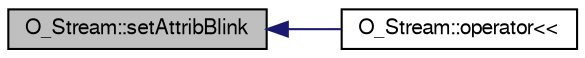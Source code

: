 digraph "O_Stream::setAttribBlink"
{
  bgcolor="transparent";
  edge [fontname="FreeSans",fontsize="10",labelfontname="FreeSans",labelfontsize="10"];
  node [fontname="FreeSans",fontsize="10",shape=record];
  rankdir="LR";
  Node1 [label="O_Stream::setAttribBlink",height=0.2,width=0.4,color="black", fillcolor="grey75", style="filled" fontcolor="black"];
  Node1 -> Node2 [dir="back",color="midnightblue",fontsize="10",style="solid",fontname="FreeSans"];
  Node2 [label="O_Stream::operator\<\<",height=0.2,width=0.4,color="black",URL="$classO__Stream.html#ad893a41884c682550fdd4c64f08742a0"];
}
